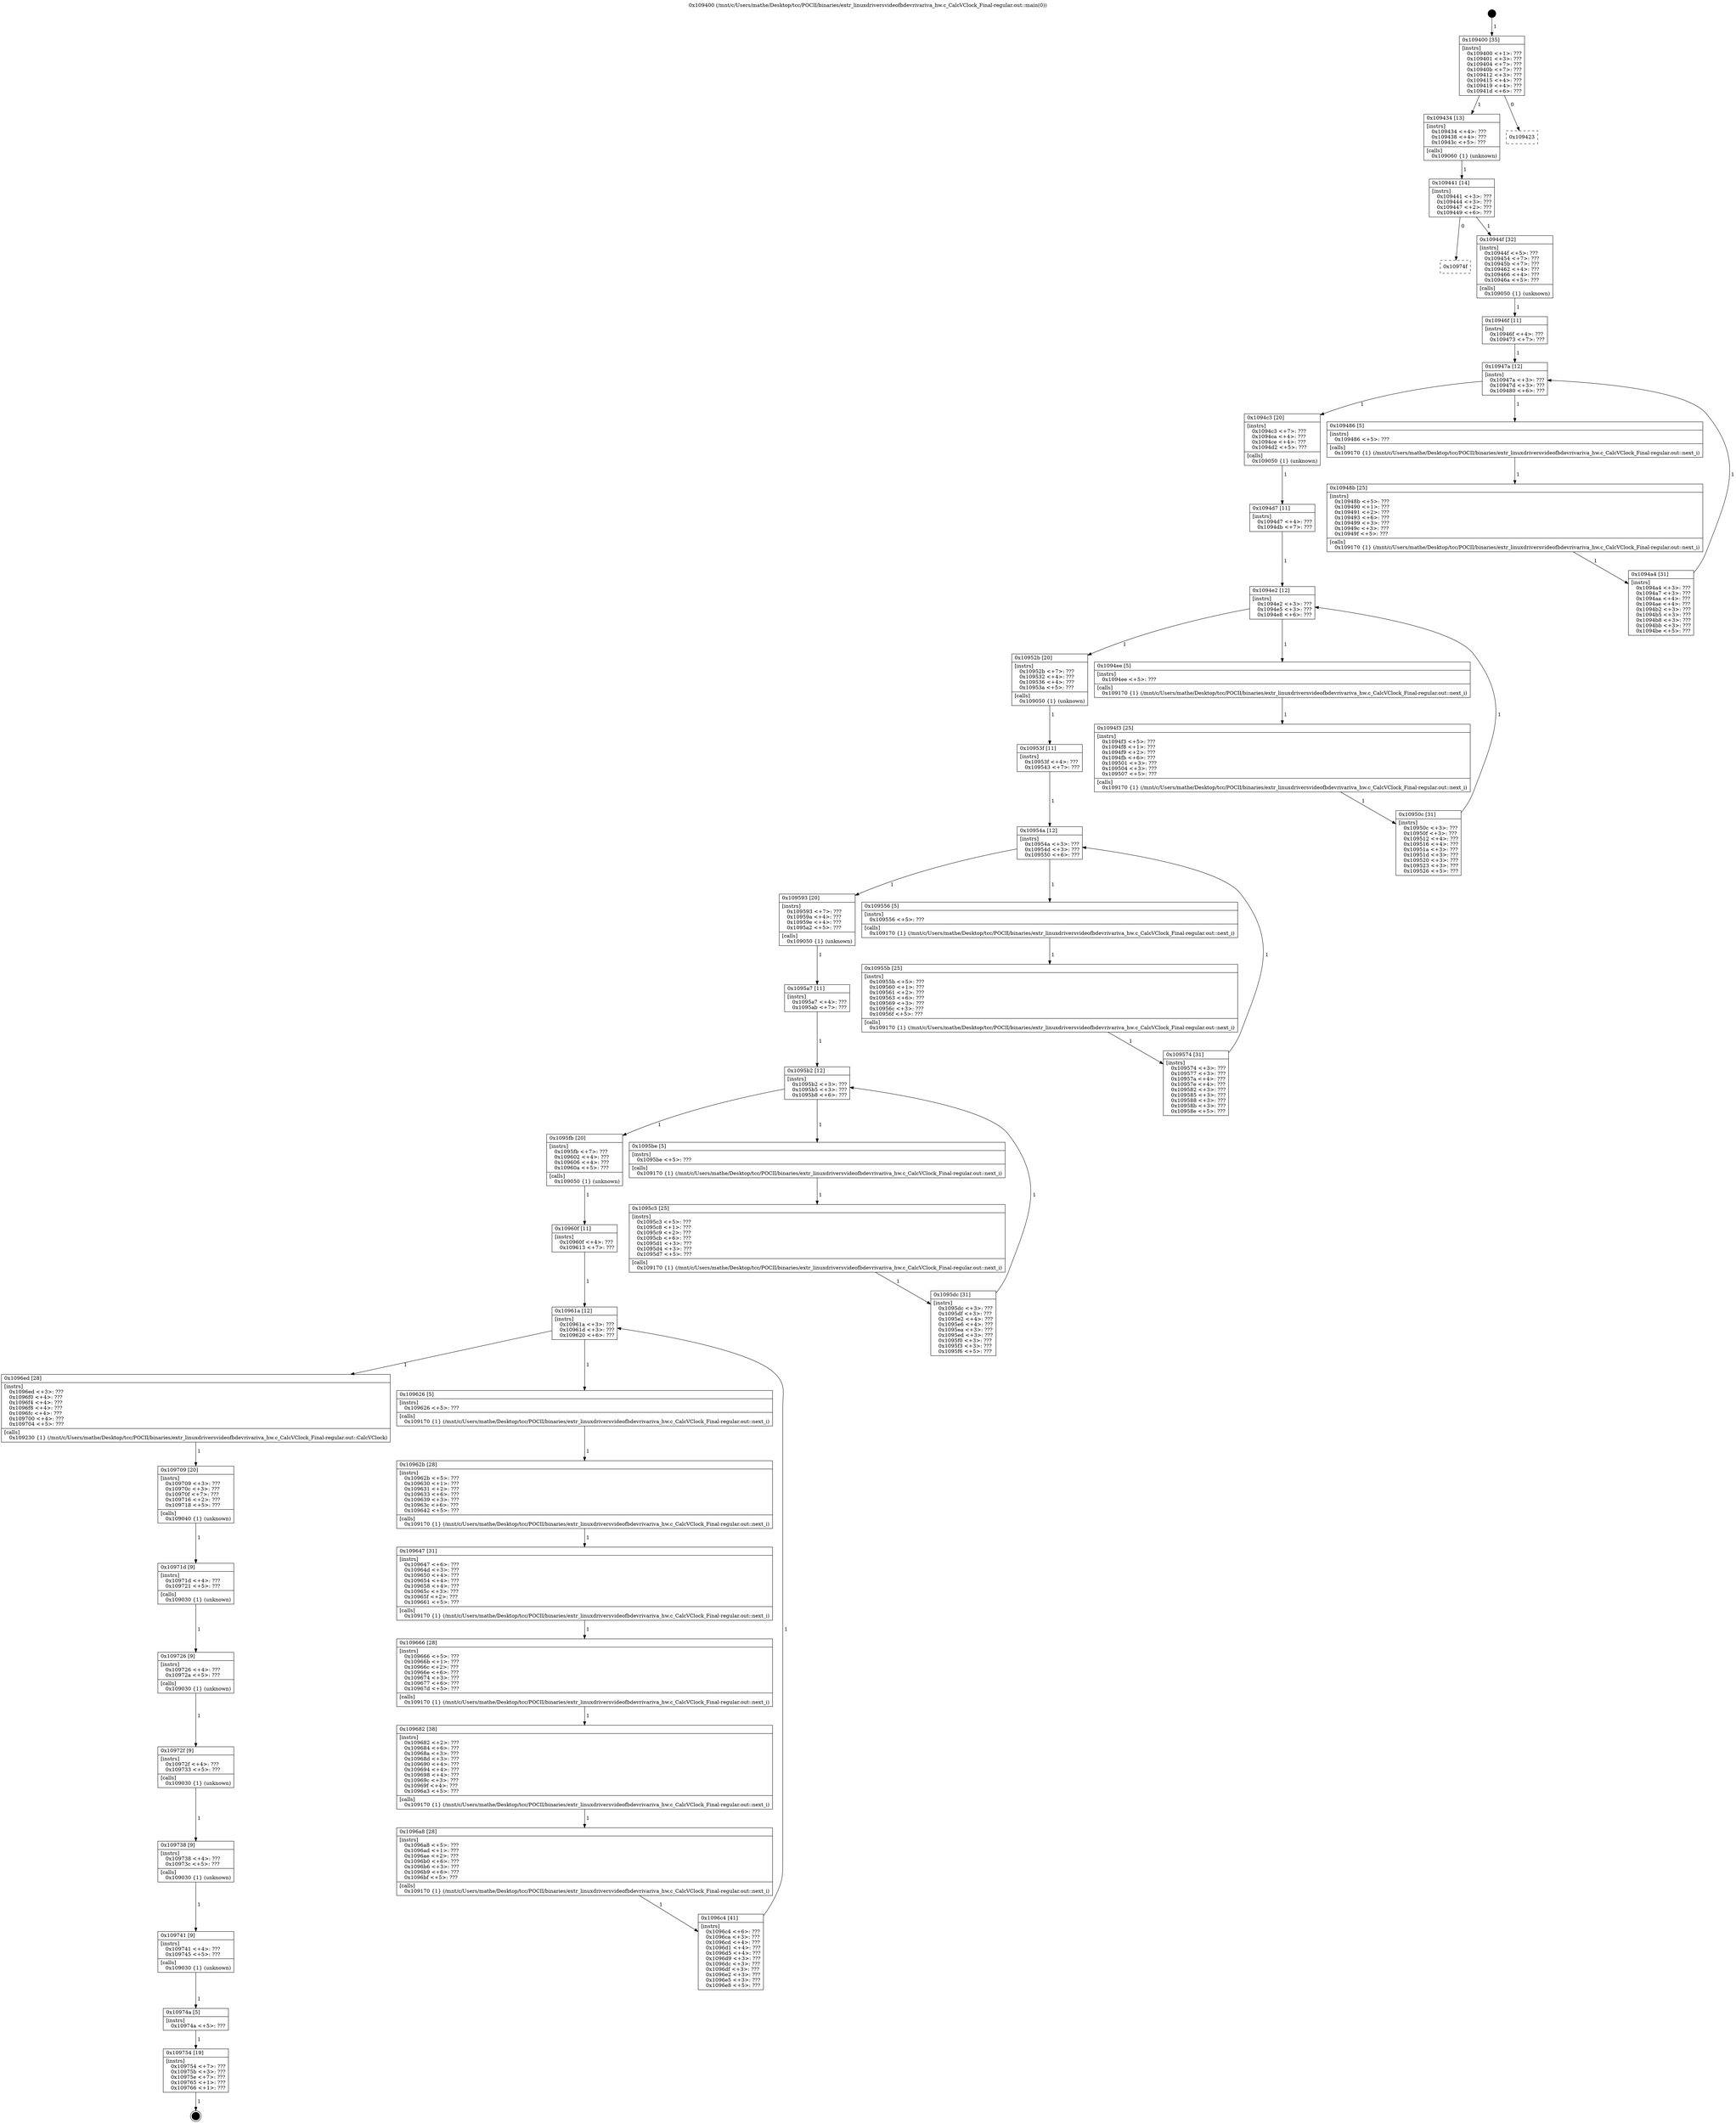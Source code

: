 digraph "0x109400" {
  label = "0x109400 (/mnt/c/Users/mathe/Desktop/tcc/POCII/binaries/extr_linuxdriversvideofbdevrivariva_hw.c_CalcVClock_Final-regular.out::main(0))"
  labelloc = "t"
  node[shape=record]

  Entry [label="",width=0.3,height=0.3,shape=circle,fillcolor=black,style=filled]
  "0x109400" [label="{
     0x109400 [35]\l
     | [instrs]\l
     &nbsp;&nbsp;0x109400 \<+1\>: ???\l
     &nbsp;&nbsp;0x109401 \<+3\>: ???\l
     &nbsp;&nbsp;0x109404 \<+7\>: ???\l
     &nbsp;&nbsp;0x10940b \<+7\>: ???\l
     &nbsp;&nbsp;0x109412 \<+3\>: ???\l
     &nbsp;&nbsp;0x109415 \<+4\>: ???\l
     &nbsp;&nbsp;0x109419 \<+4\>: ???\l
     &nbsp;&nbsp;0x10941d \<+6\>: ???\l
  }"]
  "0x109434" [label="{
     0x109434 [13]\l
     | [instrs]\l
     &nbsp;&nbsp;0x109434 \<+4\>: ???\l
     &nbsp;&nbsp;0x109438 \<+4\>: ???\l
     &nbsp;&nbsp;0x10943c \<+5\>: ???\l
     | [calls]\l
     &nbsp;&nbsp;0x109060 \{1\} (unknown)\l
  }"]
  "0x109423" [label="{
     0x109423\l
  }", style=dashed]
  "0x109441" [label="{
     0x109441 [14]\l
     | [instrs]\l
     &nbsp;&nbsp;0x109441 \<+3\>: ???\l
     &nbsp;&nbsp;0x109444 \<+3\>: ???\l
     &nbsp;&nbsp;0x109447 \<+2\>: ???\l
     &nbsp;&nbsp;0x109449 \<+6\>: ???\l
  }"]
  "0x10974f" [label="{
     0x10974f\l
  }", style=dashed]
  "0x10944f" [label="{
     0x10944f [32]\l
     | [instrs]\l
     &nbsp;&nbsp;0x10944f \<+5\>: ???\l
     &nbsp;&nbsp;0x109454 \<+7\>: ???\l
     &nbsp;&nbsp;0x10945b \<+7\>: ???\l
     &nbsp;&nbsp;0x109462 \<+4\>: ???\l
     &nbsp;&nbsp;0x109466 \<+4\>: ???\l
     &nbsp;&nbsp;0x10946a \<+5\>: ???\l
     | [calls]\l
     &nbsp;&nbsp;0x109050 \{1\} (unknown)\l
  }"]
  Exit [label="",width=0.3,height=0.3,shape=circle,fillcolor=black,style=filled,peripheries=2]
  "0x10947a" [label="{
     0x10947a [12]\l
     | [instrs]\l
     &nbsp;&nbsp;0x10947a \<+3\>: ???\l
     &nbsp;&nbsp;0x10947d \<+3\>: ???\l
     &nbsp;&nbsp;0x109480 \<+6\>: ???\l
  }"]
  "0x1094c3" [label="{
     0x1094c3 [20]\l
     | [instrs]\l
     &nbsp;&nbsp;0x1094c3 \<+7\>: ???\l
     &nbsp;&nbsp;0x1094ca \<+4\>: ???\l
     &nbsp;&nbsp;0x1094ce \<+4\>: ???\l
     &nbsp;&nbsp;0x1094d2 \<+5\>: ???\l
     | [calls]\l
     &nbsp;&nbsp;0x109050 \{1\} (unknown)\l
  }"]
  "0x109486" [label="{
     0x109486 [5]\l
     | [instrs]\l
     &nbsp;&nbsp;0x109486 \<+5\>: ???\l
     | [calls]\l
     &nbsp;&nbsp;0x109170 \{1\} (/mnt/c/Users/mathe/Desktop/tcc/POCII/binaries/extr_linuxdriversvideofbdevrivariva_hw.c_CalcVClock_Final-regular.out::next_i)\l
  }"]
  "0x10948b" [label="{
     0x10948b [25]\l
     | [instrs]\l
     &nbsp;&nbsp;0x10948b \<+5\>: ???\l
     &nbsp;&nbsp;0x109490 \<+1\>: ???\l
     &nbsp;&nbsp;0x109491 \<+2\>: ???\l
     &nbsp;&nbsp;0x109493 \<+6\>: ???\l
     &nbsp;&nbsp;0x109499 \<+3\>: ???\l
     &nbsp;&nbsp;0x10949c \<+3\>: ???\l
     &nbsp;&nbsp;0x10949f \<+5\>: ???\l
     | [calls]\l
     &nbsp;&nbsp;0x109170 \{1\} (/mnt/c/Users/mathe/Desktop/tcc/POCII/binaries/extr_linuxdriversvideofbdevrivariva_hw.c_CalcVClock_Final-regular.out::next_i)\l
  }"]
  "0x1094a4" [label="{
     0x1094a4 [31]\l
     | [instrs]\l
     &nbsp;&nbsp;0x1094a4 \<+3\>: ???\l
     &nbsp;&nbsp;0x1094a7 \<+3\>: ???\l
     &nbsp;&nbsp;0x1094aa \<+4\>: ???\l
     &nbsp;&nbsp;0x1094ae \<+4\>: ???\l
     &nbsp;&nbsp;0x1094b2 \<+3\>: ???\l
     &nbsp;&nbsp;0x1094b5 \<+3\>: ???\l
     &nbsp;&nbsp;0x1094b8 \<+3\>: ???\l
     &nbsp;&nbsp;0x1094bb \<+3\>: ???\l
     &nbsp;&nbsp;0x1094be \<+5\>: ???\l
  }"]
  "0x10946f" [label="{
     0x10946f [11]\l
     | [instrs]\l
     &nbsp;&nbsp;0x10946f \<+4\>: ???\l
     &nbsp;&nbsp;0x109473 \<+7\>: ???\l
  }"]
  "0x1094e2" [label="{
     0x1094e2 [12]\l
     | [instrs]\l
     &nbsp;&nbsp;0x1094e2 \<+3\>: ???\l
     &nbsp;&nbsp;0x1094e5 \<+3\>: ???\l
     &nbsp;&nbsp;0x1094e8 \<+6\>: ???\l
  }"]
  "0x10952b" [label="{
     0x10952b [20]\l
     | [instrs]\l
     &nbsp;&nbsp;0x10952b \<+7\>: ???\l
     &nbsp;&nbsp;0x109532 \<+4\>: ???\l
     &nbsp;&nbsp;0x109536 \<+4\>: ???\l
     &nbsp;&nbsp;0x10953a \<+5\>: ???\l
     | [calls]\l
     &nbsp;&nbsp;0x109050 \{1\} (unknown)\l
  }"]
  "0x1094ee" [label="{
     0x1094ee [5]\l
     | [instrs]\l
     &nbsp;&nbsp;0x1094ee \<+5\>: ???\l
     | [calls]\l
     &nbsp;&nbsp;0x109170 \{1\} (/mnt/c/Users/mathe/Desktop/tcc/POCII/binaries/extr_linuxdriversvideofbdevrivariva_hw.c_CalcVClock_Final-regular.out::next_i)\l
  }"]
  "0x1094f3" [label="{
     0x1094f3 [25]\l
     | [instrs]\l
     &nbsp;&nbsp;0x1094f3 \<+5\>: ???\l
     &nbsp;&nbsp;0x1094f8 \<+1\>: ???\l
     &nbsp;&nbsp;0x1094f9 \<+2\>: ???\l
     &nbsp;&nbsp;0x1094fb \<+6\>: ???\l
     &nbsp;&nbsp;0x109501 \<+3\>: ???\l
     &nbsp;&nbsp;0x109504 \<+3\>: ???\l
     &nbsp;&nbsp;0x109507 \<+5\>: ???\l
     | [calls]\l
     &nbsp;&nbsp;0x109170 \{1\} (/mnt/c/Users/mathe/Desktop/tcc/POCII/binaries/extr_linuxdriversvideofbdevrivariva_hw.c_CalcVClock_Final-regular.out::next_i)\l
  }"]
  "0x10950c" [label="{
     0x10950c [31]\l
     | [instrs]\l
     &nbsp;&nbsp;0x10950c \<+3\>: ???\l
     &nbsp;&nbsp;0x10950f \<+3\>: ???\l
     &nbsp;&nbsp;0x109512 \<+4\>: ???\l
     &nbsp;&nbsp;0x109516 \<+4\>: ???\l
     &nbsp;&nbsp;0x10951a \<+3\>: ???\l
     &nbsp;&nbsp;0x10951d \<+3\>: ???\l
     &nbsp;&nbsp;0x109520 \<+3\>: ???\l
     &nbsp;&nbsp;0x109523 \<+3\>: ???\l
     &nbsp;&nbsp;0x109526 \<+5\>: ???\l
  }"]
  "0x1094d7" [label="{
     0x1094d7 [11]\l
     | [instrs]\l
     &nbsp;&nbsp;0x1094d7 \<+4\>: ???\l
     &nbsp;&nbsp;0x1094db \<+7\>: ???\l
  }"]
  "0x10954a" [label="{
     0x10954a [12]\l
     | [instrs]\l
     &nbsp;&nbsp;0x10954a \<+3\>: ???\l
     &nbsp;&nbsp;0x10954d \<+3\>: ???\l
     &nbsp;&nbsp;0x109550 \<+6\>: ???\l
  }"]
  "0x109593" [label="{
     0x109593 [20]\l
     | [instrs]\l
     &nbsp;&nbsp;0x109593 \<+7\>: ???\l
     &nbsp;&nbsp;0x10959a \<+4\>: ???\l
     &nbsp;&nbsp;0x10959e \<+4\>: ???\l
     &nbsp;&nbsp;0x1095a2 \<+5\>: ???\l
     | [calls]\l
     &nbsp;&nbsp;0x109050 \{1\} (unknown)\l
  }"]
  "0x109556" [label="{
     0x109556 [5]\l
     | [instrs]\l
     &nbsp;&nbsp;0x109556 \<+5\>: ???\l
     | [calls]\l
     &nbsp;&nbsp;0x109170 \{1\} (/mnt/c/Users/mathe/Desktop/tcc/POCII/binaries/extr_linuxdriversvideofbdevrivariva_hw.c_CalcVClock_Final-regular.out::next_i)\l
  }"]
  "0x10955b" [label="{
     0x10955b [25]\l
     | [instrs]\l
     &nbsp;&nbsp;0x10955b \<+5\>: ???\l
     &nbsp;&nbsp;0x109560 \<+1\>: ???\l
     &nbsp;&nbsp;0x109561 \<+2\>: ???\l
     &nbsp;&nbsp;0x109563 \<+6\>: ???\l
     &nbsp;&nbsp;0x109569 \<+3\>: ???\l
     &nbsp;&nbsp;0x10956c \<+3\>: ???\l
     &nbsp;&nbsp;0x10956f \<+5\>: ???\l
     | [calls]\l
     &nbsp;&nbsp;0x109170 \{1\} (/mnt/c/Users/mathe/Desktop/tcc/POCII/binaries/extr_linuxdriversvideofbdevrivariva_hw.c_CalcVClock_Final-regular.out::next_i)\l
  }"]
  "0x109574" [label="{
     0x109574 [31]\l
     | [instrs]\l
     &nbsp;&nbsp;0x109574 \<+3\>: ???\l
     &nbsp;&nbsp;0x109577 \<+3\>: ???\l
     &nbsp;&nbsp;0x10957a \<+4\>: ???\l
     &nbsp;&nbsp;0x10957e \<+4\>: ???\l
     &nbsp;&nbsp;0x109582 \<+3\>: ???\l
     &nbsp;&nbsp;0x109585 \<+3\>: ???\l
     &nbsp;&nbsp;0x109588 \<+3\>: ???\l
     &nbsp;&nbsp;0x10958b \<+3\>: ???\l
     &nbsp;&nbsp;0x10958e \<+5\>: ???\l
  }"]
  "0x10953f" [label="{
     0x10953f [11]\l
     | [instrs]\l
     &nbsp;&nbsp;0x10953f \<+4\>: ???\l
     &nbsp;&nbsp;0x109543 \<+7\>: ???\l
  }"]
  "0x1095b2" [label="{
     0x1095b2 [12]\l
     | [instrs]\l
     &nbsp;&nbsp;0x1095b2 \<+3\>: ???\l
     &nbsp;&nbsp;0x1095b5 \<+3\>: ???\l
     &nbsp;&nbsp;0x1095b8 \<+6\>: ???\l
  }"]
  "0x1095fb" [label="{
     0x1095fb [20]\l
     | [instrs]\l
     &nbsp;&nbsp;0x1095fb \<+7\>: ???\l
     &nbsp;&nbsp;0x109602 \<+4\>: ???\l
     &nbsp;&nbsp;0x109606 \<+4\>: ???\l
     &nbsp;&nbsp;0x10960a \<+5\>: ???\l
     | [calls]\l
     &nbsp;&nbsp;0x109050 \{1\} (unknown)\l
  }"]
  "0x1095be" [label="{
     0x1095be [5]\l
     | [instrs]\l
     &nbsp;&nbsp;0x1095be \<+5\>: ???\l
     | [calls]\l
     &nbsp;&nbsp;0x109170 \{1\} (/mnt/c/Users/mathe/Desktop/tcc/POCII/binaries/extr_linuxdriversvideofbdevrivariva_hw.c_CalcVClock_Final-regular.out::next_i)\l
  }"]
  "0x1095c3" [label="{
     0x1095c3 [25]\l
     | [instrs]\l
     &nbsp;&nbsp;0x1095c3 \<+5\>: ???\l
     &nbsp;&nbsp;0x1095c8 \<+1\>: ???\l
     &nbsp;&nbsp;0x1095c9 \<+2\>: ???\l
     &nbsp;&nbsp;0x1095cb \<+6\>: ???\l
     &nbsp;&nbsp;0x1095d1 \<+3\>: ???\l
     &nbsp;&nbsp;0x1095d4 \<+3\>: ???\l
     &nbsp;&nbsp;0x1095d7 \<+5\>: ???\l
     | [calls]\l
     &nbsp;&nbsp;0x109170 \{1\} (/mnt/c/Users/mathe/Desktop/tcc/POCII/binaries/extr_linuxdriversvideofbdevrivariva_hw.c_CalcVClock_Final-regular.out::next_i)\l
  }"]
  "0x1095dc" [label="{
     0x1095dc [31]\l
     | [instrs]\l
     &nbsp;&nbsp;0x1095dc \<+3\>: ???\l
     &nbsp;&nbsp;0x1095df \<+3\>: ???\l
     &nbsp;&nbsp;0x1095e2 \<+4\>: ???\l
     &nbsp;&nbsp;0x1095e6 \<+4\>: ???\l
     &nbsp;&nbsp;0x1095ea \<+3\>: ???\l
     &nbsp;&nbsp;0x1095ed \<+3\>: ???\l
     &nbsp;&nbsp;0x1095f0 \<+3\>: ???\l
     &nbsp;&nbsp;0x1095f3 \<+3\>: ???\l
     &nbsp;&nbsp;0x1095f6 \<+5\>: ???\l
  }"]
  "0x1095a7" [label="{
     0x1095a7 [11]\l
     | [instrs]\l
     &nbsp;&nbsp;0x1095a7 \<+4\>: ???\l
     &nbsp;&nbsp;0x1095ab \<+7\>: ???\l
  }"]
  "0x10961a" [label="{
     0x10961a [12]\l
     | [instrs]\l
     &nbsp;&nbsp;0x10961a \<+3\>: ???\l
     &nbsp;&nbsp;0x10961d \<+3\>: ???\l
     &nbsp;&nbsp;0x109620 \<+6\>: ???\l
  }"]
  "0x1096ed" [label="{
     0x1096ed [28]\l
     | [instrs]\l
     &nbsp;&nbsp;0x1096ed \<+3\>: ???\l
     &nbsp;&nbsp;0x1096f0 \<+4\>: ???\l
     &nbsp;&nbsp;0x1096f4 \<+4\>: ???\l
     &nbsp;&nbsp;0x1096f8 \<+4\>: ???\l
     &nbsp;&nbsp;0x1096fc \<+4\>: ???\l
     &nbsp;&nbsp;0x109700 \<+4\>: ???\l
     &nbsp;&nbsp;0x109704 \<+5\>: ???\l
     | [calls]\l
     &nbsp;&nbsp;0x109230 \{1\} (/mnt/c/Users/mathe/Desktop/tcc/POCII/binaries/extr_linuxdriversvideofbdevrivariva_hw.c_CalcVClock_Final-regular.out::CalcVClock)\l
  }"]
  "0x109626" [label="{
     0x109626 [5]\l
     | [instrs]\l
     &nbsp;&nbsp;0x109626 \<+5\>: ???\l
     | [calls]\l
     &nbsp;&nbsp;0x109170 \{1\} (/mnt/c/Users/mathe/Desktop/tcc/POCII/binaries/extr_linuxdriversvideofbdevrivariva_hw.c_CalcVClock_Final-regular.out::next_i)\l
  }"]
  "0x10962b" [label="{
     0x10962b [28]\l
     | [instrs]\l
     &nbsp;&nbsp;0x10962b \<+5\>: ???\l
     &nbsp;&nbsp;0x109630 \<+1\>: ???\l
     &nbsp;&nbsp;0x109631 \<+2\>: ???\l
     &nbsp;&nbsp;0x109633 \<+6\>: ???\l
     &nbsp;&nbsp;0x109639 \<+3\>: ???\l
     &nbsp;&nbsp;0x10963c \<+6\>: ???\l
     &nbsp;&nbsp;0x109642 \<+5\>: ???\l
     | [calls]\l
     &nbsp;&nbsp;0x109170 \{1\} (/mnt/c/Users/mathe/Desktop/tcc/POCII/binaries/extr_linuxdriversvideofbdevrivariva_hw.c_CalcVClock_Final-regular.out::next_i)\l
  }"]
  "0x109647" [label="{
     0x109647 [31]\l
     | [instrs]\l
     &nbsp;&nbsp;0x109647 \<+6\>: ???\l
     &nbsp;&nbsp;0x10964d \<+3\>: ???\l
     &nbsp;&nbsp;0x109650 \<+4\>: ???\l
     &nbsp;&nbsp;0x109654 \<+4\>: ???\l
     &nbsp;&nbsp;0x109658 \<+4\>: ???\l
     &nbsp;&nbsp;0x10965c \<+3\>: ???\l
     &nbsp;&nbsp;0x10965f \<+2\>: ???\l
     &nbsp;&nbsp;0x109661 \<+5\>: ???\l
     | [calls]\l
     &nbsp;&nbsp;0x109170 \{1\} (/mnt/c/Users/mathe/Desktop/tcc/POCII/binaries/extr_linuxdriversvideofbdevrivariva_hw.c_CalcVClock_Final-regular.out::next_i)\l
  }"]
  "0x109666" [label="{
     0x109666 [28]\l
     | [instrs]\l
     &nbsp;&nbsp;0x109666 \<+5\>: ???\l
     &nbsp;&nbsp;0x10966b \<+1\>: ???\l
     &nbsp;&nbsp;0x10966c \<+2\>: ???\l
     &nbsp;&nbsp;0x10966e \<+6\>: ???\l
     &nbsp;&nbsp;0x109674 \<+3\>: ???\l
     &nbsp;&nbsp;0x109677 \<+6\>: ???\l
     &nbsp;&nbsp;0x10967d \<+5\>: ???\l
     | [calls]\l
     &nbsp;&nbsp;0x109170 \{1\} (/mnt/c/Users/mathe/Desktop/tcc/POCII/binaries/extr_linuxdriversvideofbdevrivariva_hw.c_CalcVClock_Final-regular.out::next_i)\l
  }"]
  "0x109682" [label="{
     0x109682 [38]\l
     | [instrs]\l
     &nbsp;&nbsp;0x109682 \<+2\>: ???\l
     &nbsp;&nbsp;0x109684 \<+6\>: ???\l
     &nbsp;&nbsp;0x10968a \<+3\>: ???\l
     &nbsp;&nbsp;0x10968d \<+3\>: ???\l
     &nbsp;&nbsp;0x109690 \<+4\>: ???\l
     &nbsp;&nbsp;0x109694 \<+4\>: ???\l
     &nbsp;&nbsp;0x109698 \<+4\>: ???\l
     &nbsp;&nbsp;0x10969c \<+3\>: ???\l
     &nbsp;&nbsp;0x10969f \<+4\>: ???\l
     &nbsp;&nbsp;0x1096a3 \<+5\>: ???\l
     | [calls]\l
     &nbsp;&nbsp;0x109170 \{1\} (/mnt/c/Users/mathe/Desktop/tcc/POCII/binaries/extr_linuxdriversvideofbdevrivariva_hw.c_CalcVClock_Final-regular.out::next_i)\l
  }"]
  "0x1096a8" [label="{
     0x1096a8 [28]\l
     | [instrs]\l
     &nbsp;&nbsp;0x1096a8 \<+5\>: ???\l
     &nbsp;&nbsp;0x1096ad \<+1\>: ???\l
     &nbsp;&nbsp;0x1096ae \<+2\>: ???\l
     &nbsp;&nbsp;0x1096b0 \<+6\>: ???\l
     &nbsp;&nbsp;0x1096b6 \<+3\>: ???\l
     &nbsp;&nbsp;0x1096b9 \<+6\>: ???\l
     &nbsp;&nbsp;0x1096bf \<+5\>: ???\l
     | [calls]\l
     &nbsp;&nbsp;0x109170 \{1\} (/mnt/c/Users/mathe/Desktop/tcc/POCII/binaries/extr_linuxdriversvideofbdevrivariva_hw.c_CalcVClock_Final-regular.out::next_i)\l
  }"]
  "0x1096c4" [label="{
     0x1096c4 [41]\l
     | [instrs]\l
     &nbsp;&nbsp;0x1096c4 \<+6\>: ???\l
     &nbsp;&nbsp;0x1096ca \<+3\>: ???\l
     &nbsp;&nbsp;0x1096cd \<+4\>: ???\l
     &nbsp;&nbsp;0x1096d1 \<+4\>: ???\l
     &nbsp;&nbsp;0x1096d5 \<+4\>: ???\l
     &nbsp;&nbsp;0x1096d9 \<+3\>: ???\l
     &nbsp;&nbsp;0x1096dc \<+3\>: ???\l
     &nbsp;&nbsp;0x1096df \<+3\>: ???\l
     &nbsp;&nbsp;0x1096e2 \<+3\>: ???\l
     &nbsp;&nbsp;0x1096e5 \<+3\>: ???\l
     &nbsp;&nbsp;0x1096e8 \<+5\>: ???\l
  }"]
  "0x10960f" [label="{
     0x10960f [11]\l
     | [instrs]\l
     &nbsp;&nbsp;0x10960f \<+4\>: ???\l
     &nbsp;&nbsp;0x109613 \<+7\>: ???\l
  }"]
  "0x109709" [label="{
     0x109709 [20]\l
     | [instrs]\l
     &nbsp;&nbsp;0x109709 \<+3\>: ???\l
     &nbsp;&nbsp;0x10970c \<+3\>: ???\l
     &nbsp;&nbsp;0x10970f \<+7\>: ???\l
     &nbsp;&nbsp;0x109716 \<+2\>: ???\l
     &nbsp;&nbsp;0x109718 \<+5\>: ???\l
     | [calls]\l
     &nbsp;&nbsp;0x109040 \{1\} (unknown)\l
  }"]
  "0x10971d" [label="{
     0x10971d [9]\l
     | [instrs]\l
     &nbsp;&nbsp;0x10971d \<+4\>: ???\l
     &nbsp;&nbsp;0x109721 \<+5\>: ???\l
     | [calls]\l
     &nbsp;&nbsp;0x109030 \{1\} (unknown)\l
  }"]
  "0x109726" [label="{
     0x109726 [9]\l
     | [instrs]\l
     &nbsp;&nbsp;0x109726 \<+4\>: ???\l
     &nbsp;&nbsp;0x10972a \<+5\>: ???\l
     | [calls]\l
     &nbsp;&nbsp;0x109030 \{1\} (unknown)\l
  }"]
  "0x10972f" [label="{
     0x10972f [9]\l
     | [instrs]\l
     &nbsp;&nbsp;0x10972f \<+4\>: ???\l
     &nbsp;&nbsp;0x109733 \<+5\>: ???\l
     | [calls]\l
     &nbsp;&nbsp;0x109030 \{1\} (unknown)\l
  }"]
  "0x109738" [label="{
     0x109738 [9]\l
     | [instrs]\l
     &nbsp;&nbsp;0x109738 \<+4\>: ???\l
     &nbsp;&nbsp;0x10973c \<+5\>: ???\l
     | [calls]\l
     &nbsp;&nbsp;0x109030 \{1\} (unknown)\l
  }"]
  "0x109741" [label="{
     0x109741 [9]\l
     | [instrs]\l
     &nbsp;&nbsp;0x109741 \<+4\>: ???\l
     &nbsp;&nbsp;0x109745 \<+5\>: ???\l
     | [calls]\l
     &nbsp;&nbsp;0x109030 \{1\} (unknown)\l
  }"]
  "0x10974a" [label="{
     0x10974a [5]\l
     | [instrs]\l
     &nbsp;&nbsp;0x10974a \<+5\>: ???\l
  }"]
  "0x109754" [label="{
     0x109754 [19]\l
     | [instrs]\l
     &nbsp;&nbsp;0x109754 \<+7\>: ???\l
     &nbsp;&nbsp;0x10975b \<+3\>: ???\l
     &nbsp;&nbsp;0x10975e \<+7\>: ???\l
     &nbsp;&nbsp;0x109765 \<+1\>: ???\l
     &nbsp;&nbsp;0x109766 \<+1\>: ???\l
  }"]
  Entry -> "0x109400" [label=" 1"]
  "0x109400" -> "0x109434" [label=" 1"]
  "0x109400" -> "0x109423" [label=" 0"]
  "0x109434" -> "0x109441" [label=" 1"]
  "0x109441" -> "0x10974f" [label=" 0"]
  "0x109441" -> "0x10944f" [label=" 1"]
  "0x109754" -> Exit [label=" 1"]
  "0x10944f" -> "0x10946f" [label=" 1"]
  "0x10947a" -> "0x1094c3" [label=" 1"]
  "0x10947a" -> "0x109486" [label=" 1"]
  "0x109486" -> "0x10948b" [label=" 1"]
  "0x10948b" -> "0x1094a4" [label=" 1"]
  "0x10946f" -> "0x10947a" [label=" 1"]
  "0x1094a4" -> "0x10947a" [label=" 1"]
  "0x1094c3" -> "0x1094d7" [label=" 1"]
  "0x1094e2" -> "0x10952b" [label=" 1"]
  "0x1094e2" -> "0x1094ee" [label=" 1"]
  "0x1094ee" -> "0x1094f3" [label=" 1"]
  "0x1094f3" -> "0x10950c" [label=" 1"]
  "0x1094d7" -> "0x1094e2" [label=" 1"]
  "0x10950c" -> "0x1094e2" [label=" 1"]
  "0x10952b" -> "0x10953f" [label=" 1"]
  "0x10954a" -> "0x109593" [label=" 1"]
  "0x10954a" -> "0x109556" [label=" 1"]
  "0x109556" -> "0x10955b" [label=" 1"]
  "0x10955b" -> "0x109574" [label=" 1"]
  "0x10953f" -> "0x10954a" [label=" 1"]
  "0x109574" -> "0x10954a" [label=" 1"]
  "0x109593" -> "0x1095a7" [label=" 1"]
  "0x1095b2" -> "0x1095fb" [label=" 1"]
  "0x1095b2" -> "0x1095be" [label=" 1"]
  "0x1095be" -> "0x1095c3" [label=" 1"]
  "0x1095c3" -> "0x1095dc" [label=" 1"]
  "0x1095a7" -> "0x1095b2" [label=" 1"]
  "0x1095dc" -> "0x1095b2" [label=" 1"]
  "0x1095fb" -> "0x10960f" [label=" 1"]
  "0x10961a" -> "0x1096ed" [label=" 1"]
  "0x10961a" -> "0x109626" [label=" 1"]
  "0x109626" -> "0x10962b" [label=" 1"]
  "0x10962b" -> "0x109647" [label=" 1"]
  "0x109647" -> "0x109666" [label=" 1"]
  "0x109666" -> "0x109682" [label=" 1"]
  "0x109682" -> "0x1096a8" [label=" 1"]
  "0x1096a8" -> "0x1096c4" [label=" 1"]
  "0x10960f" -> "0x10961a" [label=" 1"]
  "0x1096c4" -> "0x10961a" [label=" 1"]
  "0x1096ed" -> "0x109709" [label=" 1"]
  "0x109709" -> "0x10971d" [label=" 1"]
  "0x10971d" -> "0x109726" [label=" 1"]
  "0x109726" -> "0x10972f" [label=" 1"]
  "0x10972f" -> "0x109738" [label=" 1"]
  "0x109738" -> "0x109741" [label=" 1"]
  "0x109741" -> "0x10974a" [label=" 1"]
  "0x10974a" -> "0x109754" [label=" 1"]
}
